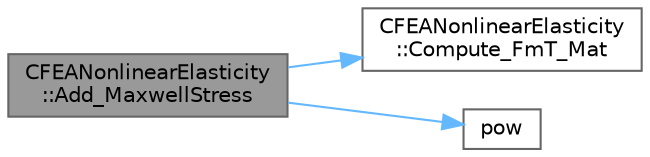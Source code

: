 digraph "CFEANonlinearElasticity::Add_MaxwellStress"
{
 // LATEX_PDF_SIZE
  bgcolor="transparent";
  edge [fontname=Helvetica,fontsize=10,labelfontname=Helvetica,labelfontsize=10];
  node [fontname=Helvetica,fontsize=10,shape=box,height=0.2,width=0.4];
  rankdir="LR";
  Node1 [id="Node000001",label="CFEANonlinearElasticity\l::Add_MaxwellStress",height=0.2,width=0.4,color="gray40", fillcolor="grey60", style="filled", fontcolor="black",tooltip="Update an element with Maxwell's stress."];
  Node1 -> Node2 [id="edge1_Node000001_Node000002",color="steelblue1",style="solid",tooltip=" "];
  Node2 [id="Node000002",label="CFEANonlinearElasticity\l::Compute_FmT_Mat",height=0.2,width=0.4,color="grey40", fillcolor="white", style="filled",URL="$classCFEANonlinearElasticity.html#a58cec586fefbb24268381a8f7df007f5",tooltip="TODO: Describe what this does."];
  Node1 -> Node3 [id="edge2_Node000001_Node000003",color="steelblue1",style="solid",tooltip=" "];
  Node3 [id="Node000003",label="pow",height=0.2,width=0.4,color="grey40", fillcolor="white", style="filled",URL="$group__SIMD.html#ga768cbdeba8e4567257959378fba27f17",tooltip=" "];
}
